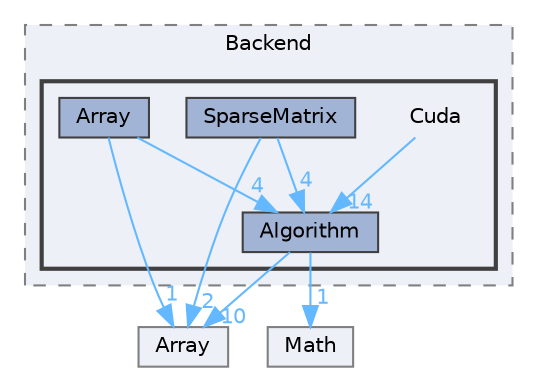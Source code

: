 digraph "E:/Peridyno/peridyno/src/Core/Backend/Cuda"
{
 // LATEX_PDF_SIZE
  bgcolor="transparent";
  edge [fontname=Helvetica,fontsize=10,labelfontname=Helvetica,labelfontsize=10];
  node [fontname=Helvetica,fontsize=10,shape=box,height=0.2,width=0.4];
  compound=true
  subgraph clusterdir_ba02037440599dd766dc7e4bea38af98 {
    graph [ bgcolor="#edf0f7", pencolor="grey50", label="Backend", fontname=Helvetica,fontsize=10 style="filled,dashed", URL="dir_ba02037440599dd766dc7e4bea38af98.html",tooltip=""]
  subgraph clusterdir_0d053c044c82ec61f0e4f43f75d35933 {
    graph [ bgcolor="#edf0f7", pencolor="grey25", label="", fontname=Helvetica,fontsize=10 style="filled,bold", URL="dir_0d053c044c82ec61f0e4f43f75d35933.html",tooltip=""]
    dir_0d053c044c82ec61f0e4f43f75d35933 [shape=plaintext, label="Cuda"];
  dir_58f75a9a595ed0f63b9f9787830f7f3f [label="Algorithm", fillcolor="#a2b4d6", color="grey25", style="filled", URL="dir_58f75a9a595ed0f63b9f9787830f7f3f.html",tooltip=""];
  dir_a90cdd50133e6769ec140ce90c0cb70b [label="Array", fillcolor="#a2b4d6", color="grey25", style="filled", URL="dir_a90cdd50133e6769ec140ce90c0cb70b.html",tooltip=""];
  dir_0ea0670e86287b1bc18456e9138f78c6 [label="SparseMatrix", fillcolor="#a2b4d6", color="grey25", style="filled", URL="dir_0ea0670e86287b1bc18456e9138f78c6.html",tooltip=""];
  }
  }
  dir_3ed50885de46c214e2e0b60d8863b31f [label="Array", fillcolor="#edf0f7", color="grey50", style="filled", URL="dir_3ed50885de46c214e2e0b60d8863b31f.html",tooltip=""];
  dir_eaa75513d8ee2916f34f487eb64bf4e1 [label="Math", fillcolor="#edf0f7", color="grey50", style="filled", URL="dir_eaa75513d8ee2916f34f487eb64bf4e1.html",tooltip=""];
  dir_0d053c044c82ec61f0e4f43f75d35933->dir_58f75a9a595ed0f63b9f9787830f7f3f [headlabel="14", labeldistance=1.5 headhref="dir_000014_000001.html" href="dir_000014_000001.html" color="steelblue1" fontcolor="steelblue1"];
  dir_58f75a9a595ed0f63b9f9787830f7f3f->dir_3ed50885de46c214e2e0b60d8863b31f [headlabel="10", labeldistance=1.5 headhref="dir_000001_000002.html" href="dir_000001_000002.html" color="steelblue1" fontcolor="steelblue1"];
  dir_58f75a9a595ed0f63b9f9787830f7f3f->dir_eaa75513d8ee2916f34f487eb64bf4e1 [headlabel="1", labeldistance=1.5 headhref="dir_000001_000035.html" href="dir_000001_000035.html" color="steelblue1" fontcolor="steelblue1"];
  dir_a90cdd50133e6769ec140ce90c0cb70b->dir_3ed50885de46c214e2e0b60d8863b31f [headlabel="1", labeldistance=1.5 headhref="dir_000003_000002.html" href="dir_000003_000002.html" color="steelblue1" fontcolor="steelblue1"];
  dir_a90cdd50133e6769ec140ce90c0cb70b->dir_58f75a9a595ed0f63b9f9787830f7f3f [headlabel="4", labeldistance=1.5 headhref="dir_000003_000001.html" href="dir_000003_000001.html" color="steelblue1" fontcolor="steelblue1"];
  dir_0ea0670e86287b1bc18456e9138f78c6->dir_3ed50885de46c214e2e0b60d8863b31f [headlabel="2", labeldistance=1.5 headhref="dir_000070_000002.html" href="dir_000070_000002.html" color="steelblue1" fontcolor="steelblue1"];
  dir_0ea0670e86287b1bc18456e9138f78c6->dir_58f75a9a595ed0f63b9f9787830f7f3f [headlabel="4", labeldistance=1.5 headhref="dir_000070_000001.html" href="dir_000070_000001.html" color="steelblue1" fontcolor="steelblue1"];
}
